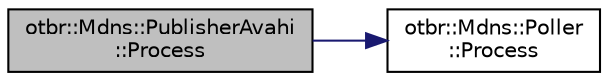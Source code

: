 digraph "otbr::Mdns::PublisherAvahi::Process"
{
  edge [fontname="Helvetica",fontsize="10",labelfontname="Helvetica",labelfontsize="10"];
  node [fontname="Helvetica",fontsize="10",shape=record];
  rankdir="LR";
  Node5 [label="otbr::Mdns::PublisherAvahi\l::Process",height=0.2,width=0.4,color="black", fillcolor="grey75", style="filled", fontcolor="black"];
  Node5 -> Node6 [color="midnightblue",fontsize="10",style="solid",fontname="Helvetica"];
  Node6 [label="otbr::Mdns::Poller\l::Process",height=0.2,width=0.4,color="black", fillcolor="white", style="filled",URL="$d5/d23/classotbr_1_1Mdns_1_1Poller.html#a7cd5b50912cf1700b9692eca9224dd93",tooltip="This method performs avahi poll processing. "];
}
